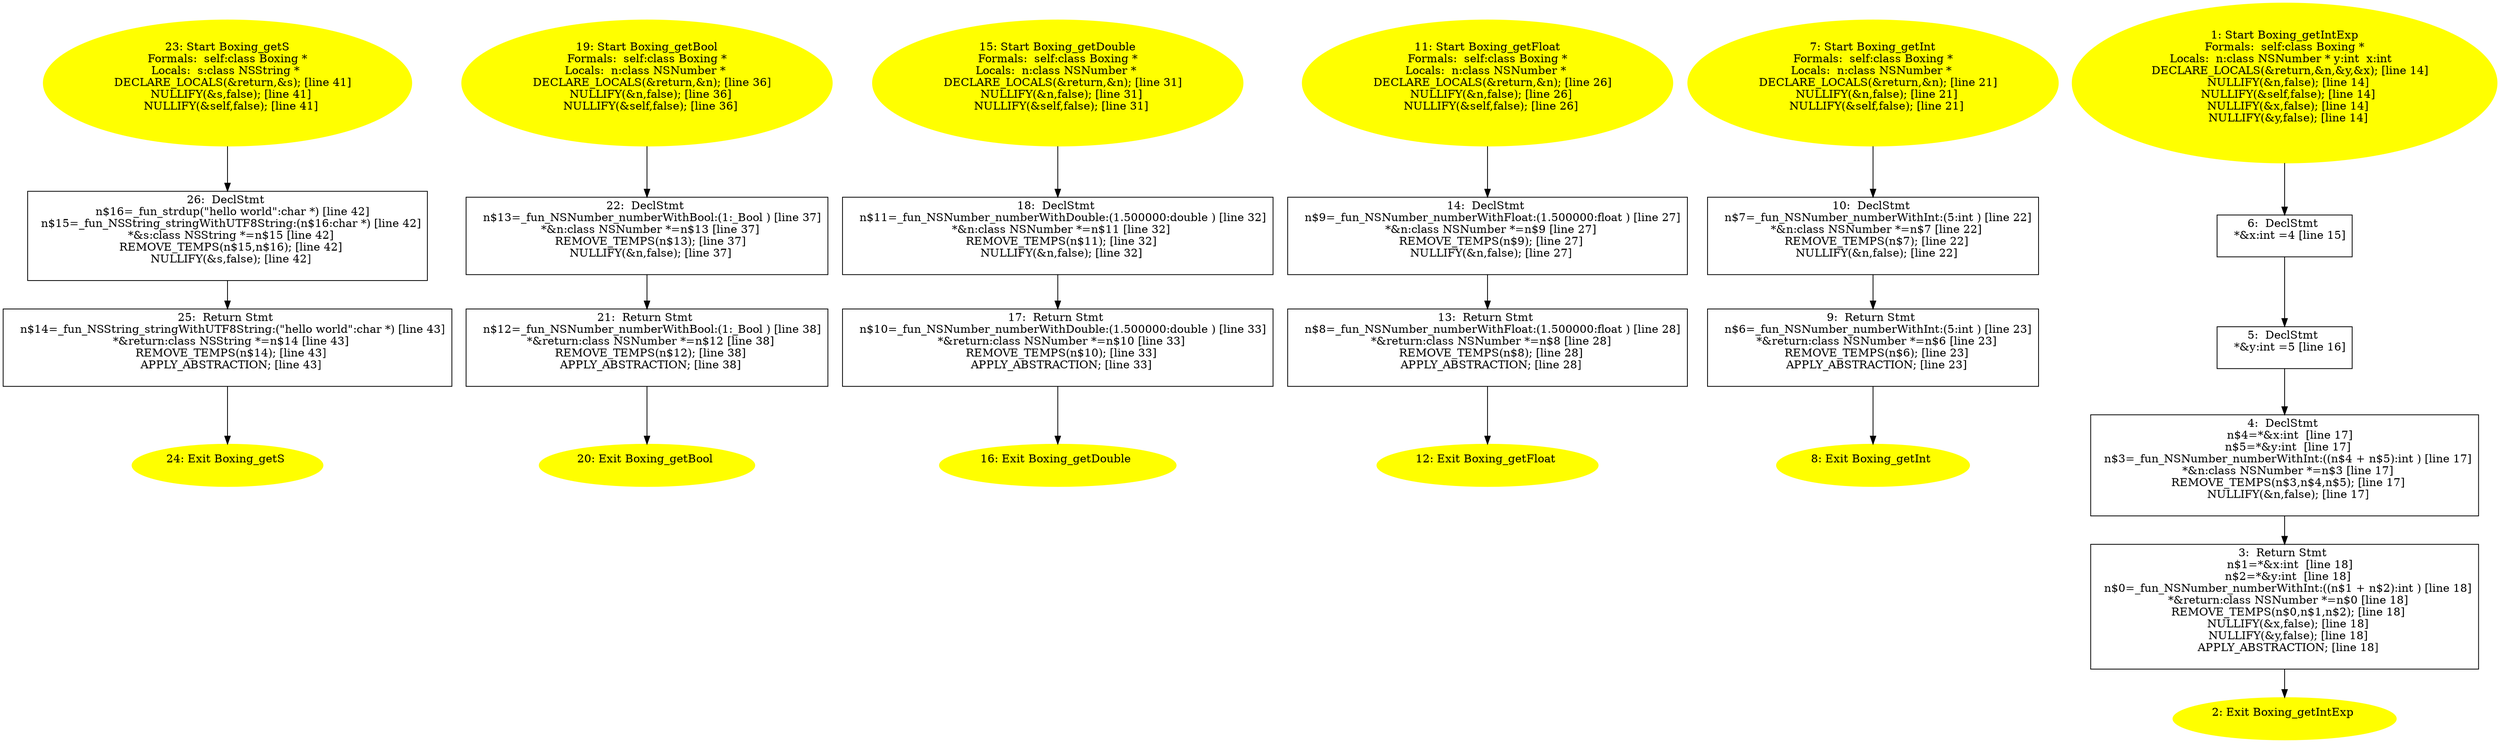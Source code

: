 digraph iCFG {
26 [label="26:  DeclStmt \n   n$16=_fun_strdup(\"hello world\":char *) [line 42]\n  n$15=_fun_NSString_stringWithUTF8String:(n$16:char *) [line 42]\n  *&s:class NSString *=n$15 [line 42]\n  REMOVE_TEMPS(n$15,n$16); [line 42]\n  NULLIFY(&s,false); [line 42]\n " shape="box"]
	

	 26 -> 25 ;
25 [label="25:  Return Stmt \n   n$14=_fun_NSString_stringWithUTF8String:(\"hello world\":char *) [line 43]\n  *&return:class NSString *=n$14 [line 43]\n  REMOVE_TEMPS(n$14); [line 43]\n  APPLY_ABSTRACTION; [line 43]\n " shape="box"]
	

	 25 -> 24 ;
24 [label="24: Exit Boxing_getS \n  " color=yellow style=filled]
	

23 [label="23: Start Boxing_getS\nFormals:  self:class Boxing *\nLocals:  s:class NSString * \n   DECLARE_LOCALS(&return,&s); [line 41]\n  NULLIFY(&s,false); [line 41]\n  NULLIFY(&self,false); [line 41]\n " color=yellow style=filled]
	

	 23 -> 26 ;
22 [label="22:  DeclStmt \n   n$13=_fun_NSNumber_numberWithBool:(1:_Bool ) [line 37]\n  *&n:class NSNumber *=n$13 [line 37]\n  REMOVE_TEMPS(n$13); [line 37]\n  NULLIFY(&n,false); [line 37]\n " shape="box"]
	

	 22 -> 21 ;
21 [label="21:  Return Stmt \n   n$12=_fun_NSNumber_numberWithBool:(1:_Bool ) [line 38]\n  *&return:class NSNumber *=n$12 [line 38]\n  REMOVE_TEMPS(n$12); [line 38]\n  APPLY_ABSTRACTION; [line 38]\n " shape="box"]
	

	 21 -> 20 ;
20 [label="20: Exit Boxing_getBool \n  " color=yellow style=filled]
	

19 [label="19: Start Boxing_getBool\nFormals:  self:class Boxing *\nLocals:  n:class NSNumber * \n   DECLARE_LOCALS(&return,&n); [line 36]\n  NULLIFY(&n,false); [line 36]\n  NULLIFY(&self,false); [line 36]\n " color=yellow style=filled]
	

	 19 -> 22 ;
18 [label="18:  DeclStmt \n   n$11=_fun_NSNumber_numberWithDouble:(1.500000:double ) [line 32]\n  *&n:class NSNumber *=n$11 [line 32]\n  REMOVE_TEMPS(n$11); [line 32]\n  NULLIFY(&n,false); [line 32]\n " shape="box"]
	

	 18 -> 17 ;
17 [label="17:  Return Stmt \n   n$10=_fun_NSNumber_numberWithDouble:(1.500000:double ) [line 33]\n  *&return:class NSNumber *=n$10 [line 33]\n  REMOVE_TEMPS(n$10); [line 33]\n  APPLY_ABSTRACTION; [line 33]\n " shape="box"]
	

	 17 -> 16 ;
16 [label="16: Exit Boxing_getDouble \n  " color=yellow style=filled]
	

15 [label="15: Start Boxing_getDouble\nFormals:  self:class Boxing *\nLocals:  n:class NSNumber * \n   DECLARE_LOCALS(&return,&n); [line 31]\n  NULLIFY(&n,false); [line 31]\n  NULLIFY(&self,false); [line 31]\n " color=yellow style=filled]
	

	 15 -> 18 ;
14 [label="14:  DeclStmt \n   n$9=_fun_NSNumber_numberWithFloat:(1.500000:float ) [line 27]\n  *&n:class NSNumber *=n$9 [line 27]\n  REMOVE_TEMPS(n$9); [line 27]\n  NULLIFY(&n,false); [line 27]\n " shape="box"]
	

	 14 -> 13 ;
13 [label="13:  Return Stmt \n   n$8=_fun_NSNumber_numberWithFloat:(1.500000:float ) [line 28]\n  *&return:class NSNumber *=n$8 [line 28]\n  REMOVE_TEMPS(n$8); [line 28]\n  APPLY_ABSTRACTION; [line 28]\n " shape="box"]
	

	 13 -> 12 ;
12 [label="12: Exit Boxing_getFloat \n  " color=yellow style=filled]
	

11 [label="11: Start Boxing_getFloat\nFormals:  self:class Boxing *\nLocals:  n:class NSNumber * \n   DECLARE_LOCALS(&return,&n); [line 26]\n  NULLIFY(&n,false); [line 26]\n  NULLIFY(&self,false); [line 26]\n " color=yellow style=filled]
	

	 11 -> 14 ;
10 [label="10:  DeclStmt \n   n$7=_fun_NSNumber_numberWithInt:(5:int ) [line 22]\n  *&n:class NSNumber *=n$7 [line 22]\n  REMOVE_TEMPS(n$7); [line 22]\n  NULLIFY(&n,false); [line 22]\n " shape="box"]
	

	 10 -> 9 ;
9 [label="9:  Return Stmt \n   n$6=_fun_NSNumber_numberWithInt:(5:int ) [line 23]\n  *&return:class NSNumber *=n$6 [line 23]\n  REMOVE_TEMPS(n$6); [line 23]\n  APPLY_ABSTRACTION; [line 23]\n " shape="box"]
	

	 9 -> 8 ;
8 [label="8: Exit Boxing_getInt \n  " color=yellow style=filled]
	

7 [label="7: Start Boxing_getInt\nFormals:  self:class Boxing *\nLocals:  n:class NSNumber * \n   DECLARE_LOCALS(&return,&n); [line 21]\n  NULLIFY(&n,false); [line 21]\n  NULLIFY(&self,false); [line 21]\n " color=yellow style=filled]
	

	 7 -> 10 ;
6 [label="6:  DeclStmt \n   *&x:int =4 [line 15]\n " shape="box"]
	

	 6 -> 5 ;
5 [label="5:  DeclStmt \n   *&y:int =5 [line 16]\n " shape="box"]
	

	 5 -> 4 ;
4 [label="4:  DeclStmt \n   n$4=*&x:int  [line 17]\n  n$5=*&y:int  [line 17]\n  n$3=_fun_NSNumber_numberWithInt:((n$4 + n$5):int ) [line 17]\n  *&n:class NSNumber *=n$3 [line 17]\n  REMOVE_TEMPS(n$3,n$4,n$5); [line 17]\n  NULLIFY(&n,false); [line 17]\n " shape="box"]
	

	 4 -> 3 ;
3 [label="3:  Return Stmt \n   n$1=*&x:int  [line 18]\n  n$2=*&y:int  [line 18]\n  n$0=_fun_NSNumber_numberWithInt:((n$1 + n$2):int ) [line 18]\n  *&return:class NSNumber *=n$0 [line 18]\n  REMOVE_TEMPS(n$0,n$1,n$2); [line 18]\n  NULLIFY(&x,false); [line 18]\n  NULLIFY(&y,false); [line 18]\n  APPLY_ABSTRACTION; [line 18]\n " shape="box"]
	

	 3 -> 2 ;
2 [label="2: Exit Boxing_getIntExp \n  " color=yellow style=filled]
	

1 [label="1: Start Boxing_getIntExp\nFormals:  self:class Boxing *\nLocals:  n:class NSNumber * y:int  x:int  \n   DECLARE_LOCALS(&return,&n,&y,&x); [line 14]\n  NULLIFY(&n,false); [line 14]\n  NULLIFY(&self,false); [line 14]\n  NULLIFY(&x,false); [line 14]\n  NULLIFY(&y,false); [line 14]\n " color=yellow style=filled]
	

	 1 -> 6 ;
}
